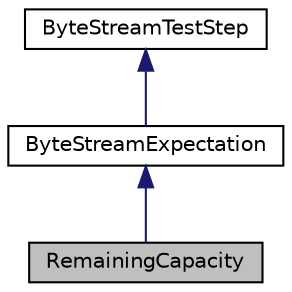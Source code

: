 digraph "RemainingCapacity"
{
 // LATEX_PDF_SIZE
  edge [fontname="Helvetica",fontsize="10",labelfontname="Helvetica",labelfontsize="10"];
  node [fontname="Helvetica",fontsize="10",shape=record];
  Node1 [label="RemainingCapacity",height=0.2,width=0.4,color="black", fillcolor="grey75", style="filled", fontcolor="black",tooltip=" "];
  Node2 -> Node1 [dir="back",color="midnightblue",fontsize="10",style="solid"];
  Node2 [label="ByteStreamExpectation",height=0.2,width=0.4,color="black", fillcolor="white", style="filled",URL="$structByteStreamExpectation.html",tooltip=" "];
  Node3 -> Node2 [dir="back",color="midnightblue",fontsize="10",style="solid"];
  Node3 [label="ByteStreamTestStep",height=0.2,width=0.4,color="black", fillcolor="white", style="filled",URL="$structByteStreamTestStep.html",tooltip=" "];
}
